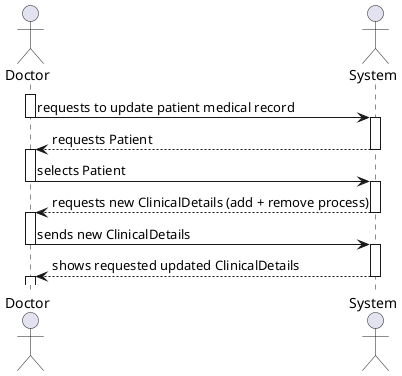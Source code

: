 @startuml

actor Doctor as doctor
actor System as sys


activate doctor
doctor -> sys : requests to update patient medical record
deactivate doctor

activate sys
sys --> doctor : requests Patient
deactivate sys

activate doctor
doctor -> sys : selects Patient
deactivate doctor

activate sys
sys --> doctor : requests new ClinicalDetails (add + remove process)
deactivate sys

activate doctor
doctor -> sys : sends new ClinicalDetails
deactivate doctor

activate sys
sys --> doctor : shows requested updated ClinicalDetails
deactivate sys

activate doctor

@enduml